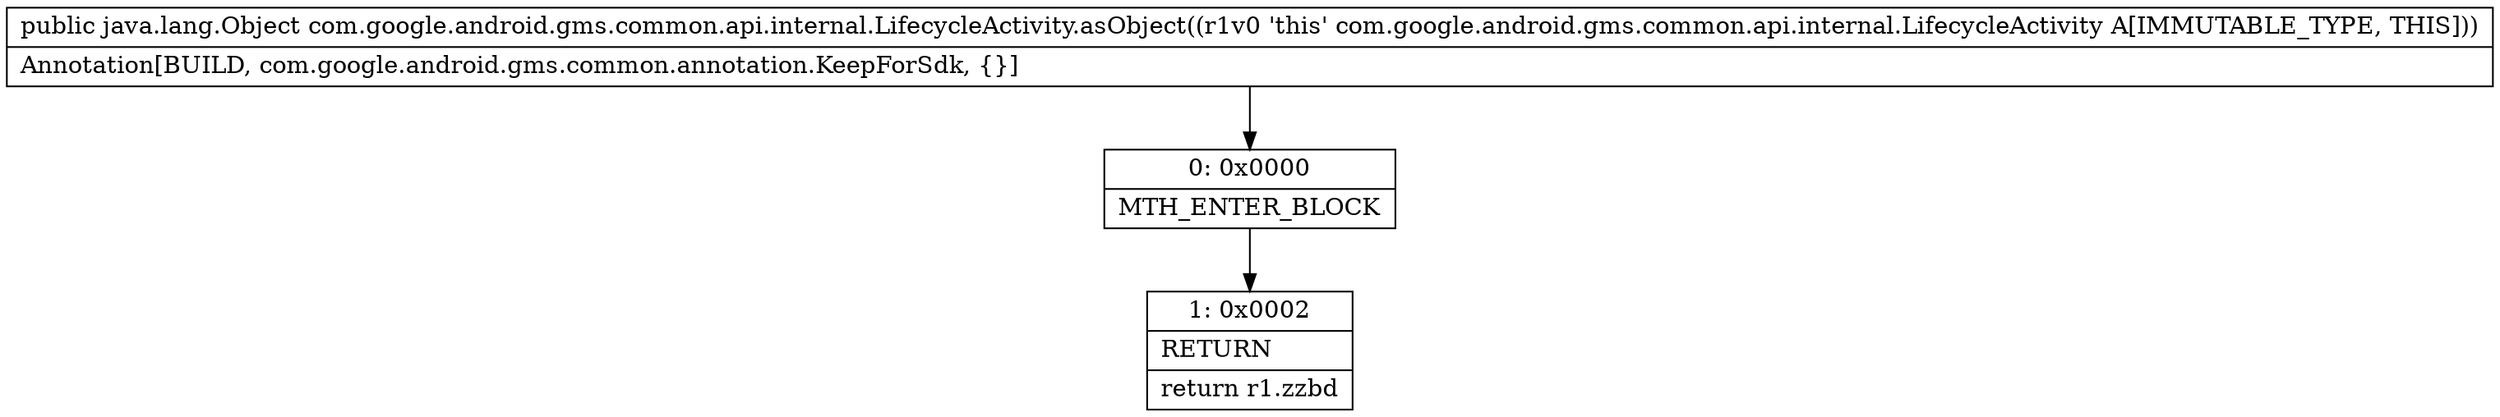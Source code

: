 digraph "CFG forcom.google.android.gms.common.api.internal.LifecycleActivity.asObject()Ljava\/lang\/Object;" {
Node_0 [shape=record,label="{0\:\ 0x0000|MTH_ENTER_BLOCK\l}"];
Node_1 [shape=record,label="{1\:\ 0x0002|RETURN\l|return r1.zzbd\l}"];
MethodNode[shape=record,label="{public java.lang.Object com.google.android.gms.common.api.internal.LifecycleActivity.asObject((r1v0 'this' com.google.android.gms.common.api.internal.LifecycleActivity A[IMMUTABLE_TYPE, THIS]))  | Annotation[BUILD, com.google.android.gms.common.annotation.KeepForSdk, \{\}]\l}"];
MethodNode -> Node_0;
Node_0 -> Node_1;
}

